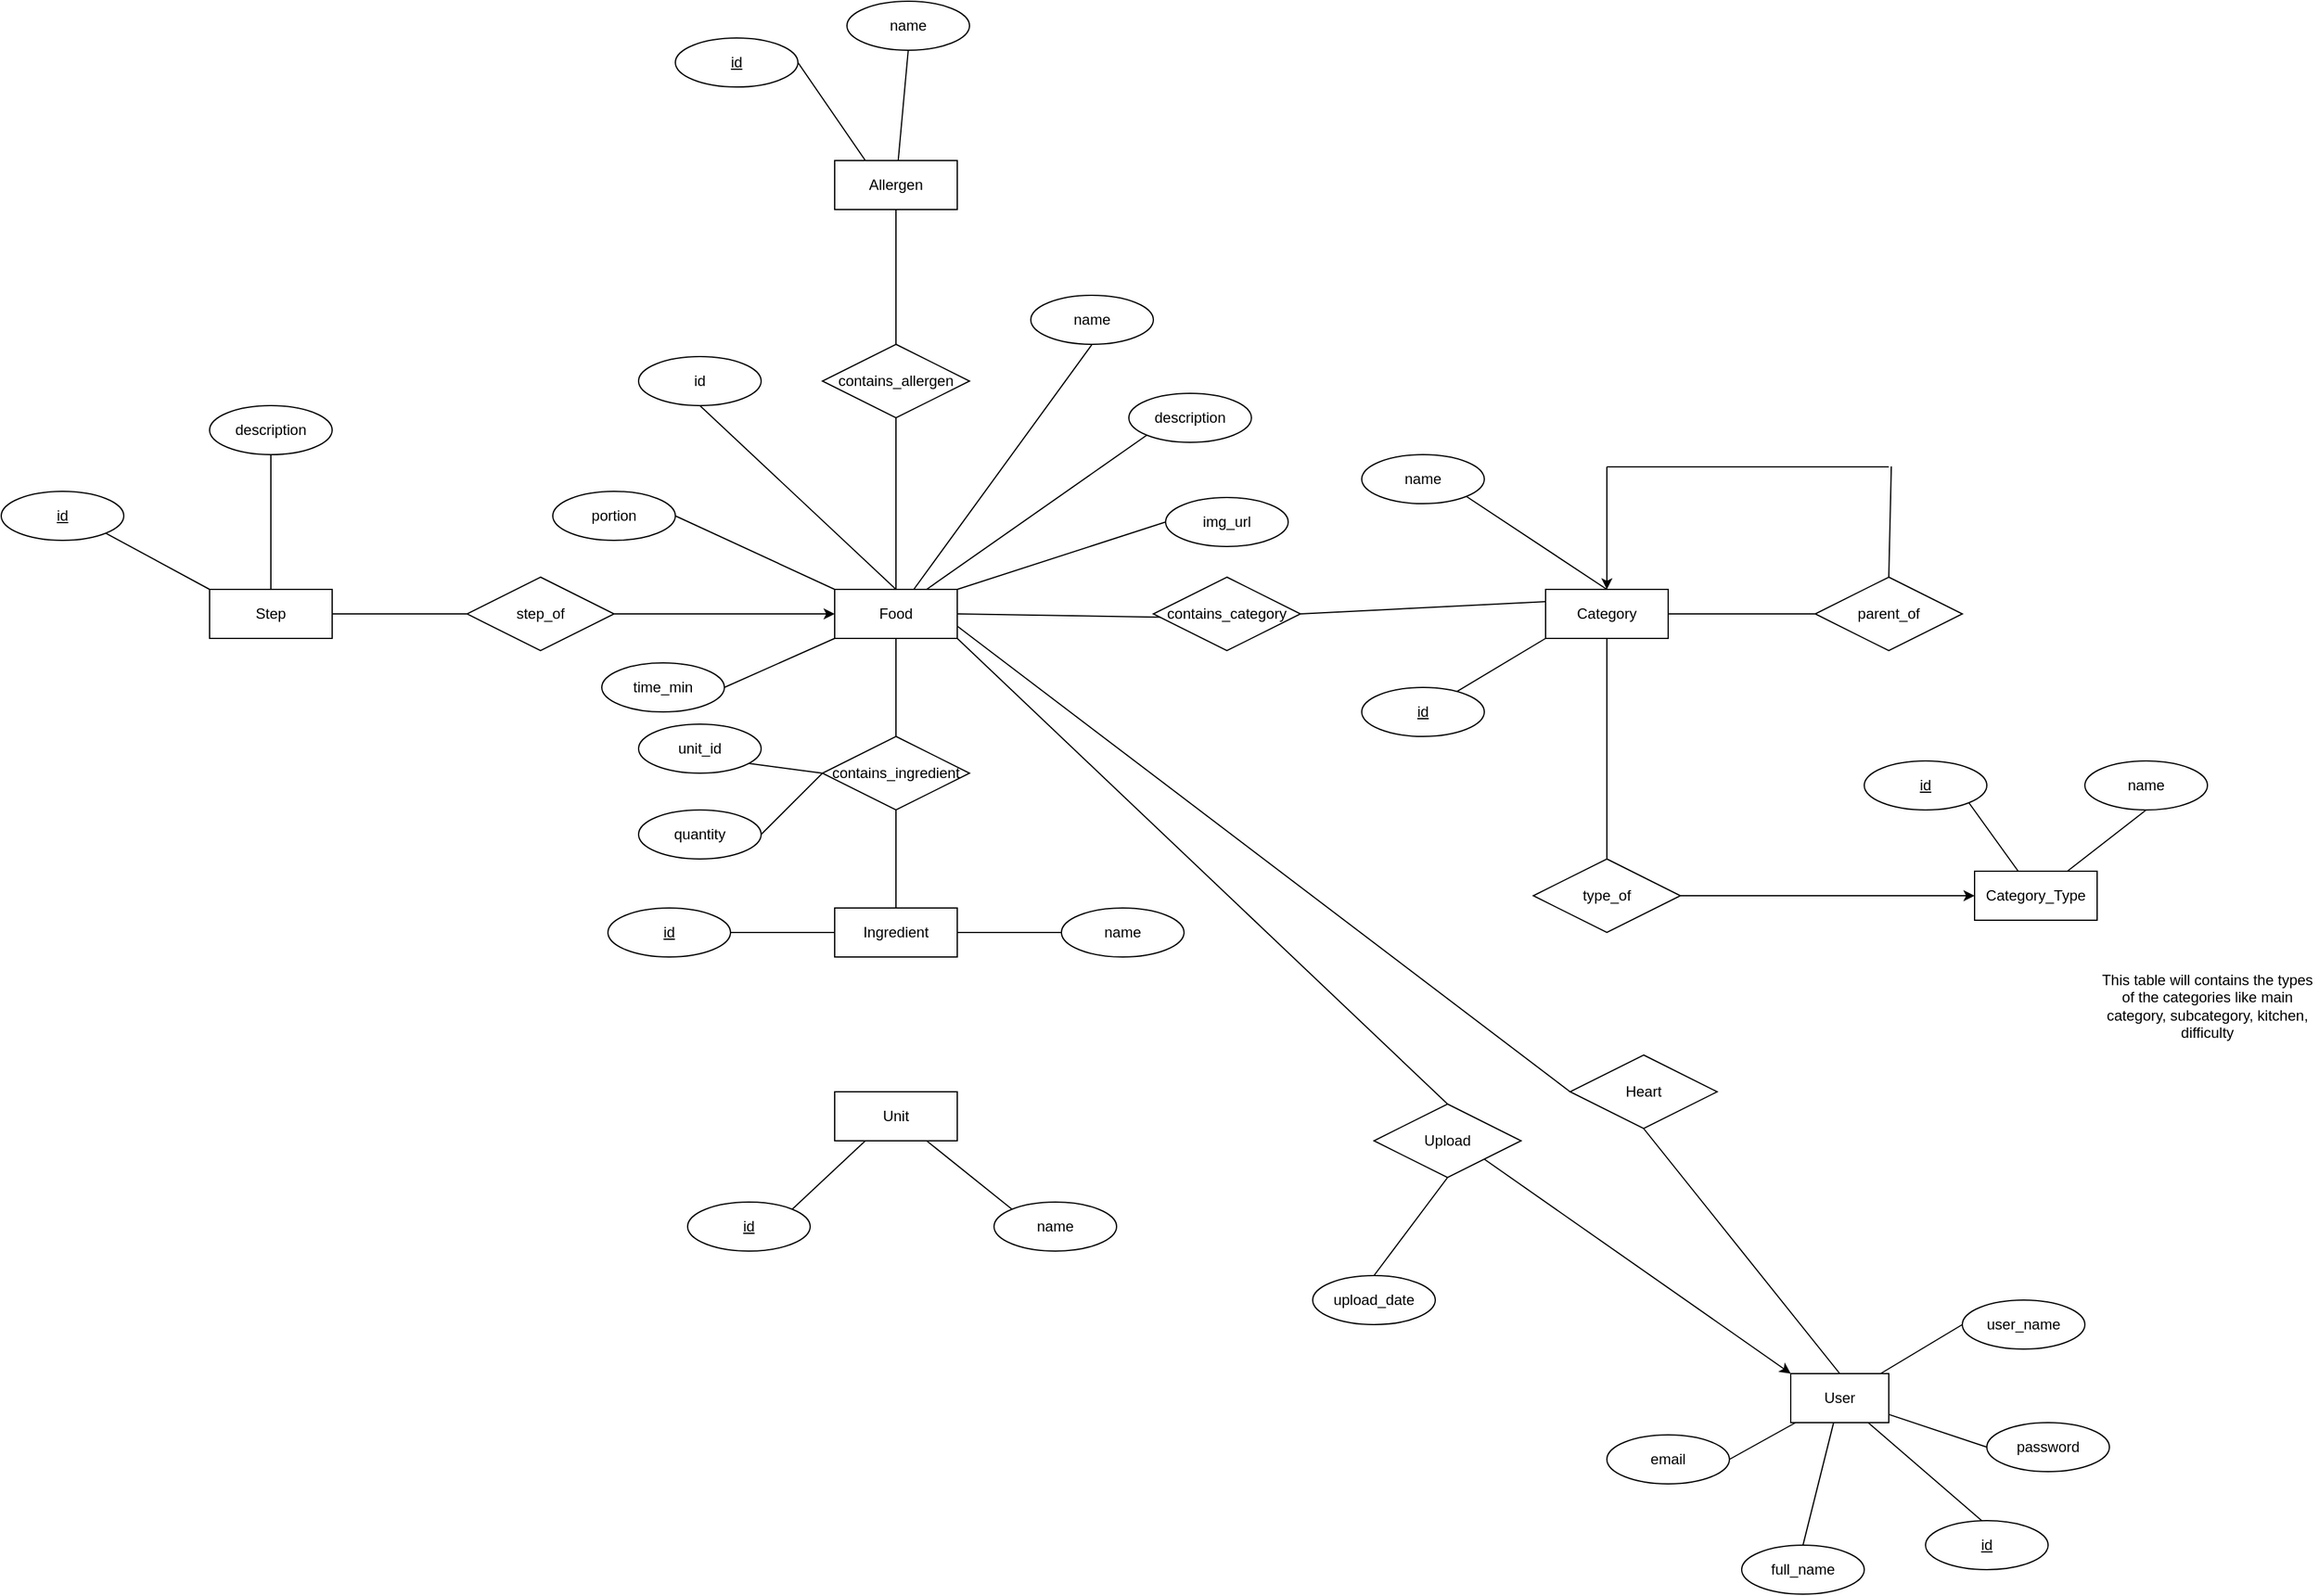 <mxfile>
    <diagram id="SOeesdrJ8Lerc-4RfN0z" name="Page-1">
        <mxGraphModel dx="693" dy="469" grid="1" gridSize="10" guides="1" tooltips="1" connect="1" arrows="1" fold="1" page="1" pageScale="1" pageWidth="2336" pageHeight="1654" math="0" shadow="0">
            <root>
                <mxCell id="0"/>
                <mxCell id="1" parent="0"/>
                <mxCell id="48" style="edgeStyle=none;html=1;entryX=0;entryY=0.5;entryDx=0;entryDy=0;endArrow=none;endFill=0;startArrow=none;startFill=0;exitX=1;exitY=0.75;exitDx=0;exitDy=0;" parent="1" source="58" target="47" edge="1">
                    <mxGeometry relative="1" as="geometry">
                        <mxPoint x="1240" y="900" as="sourcePoint"/>
                    </mxGeometry>
                </mxCell>
                <mxCell id="15" value="User" style="whiteSpace=wrap;html=1;align=center;" parent="1" vertex="1">
                    <mxGeometry x="1660" y="1290" width="80" height="40" as="geometry"/>
                </mxCell>
                <mxCell id="32" style="edgeStyle=none;html=1;exitX=1;exitY=1;exitDx=0;exitDy=0;endArrow=none;endFill=0;" parent="1" source="16" target="15" edge="1">
                    <mxGeometry relative="1" as="geometry"/>
                </mxCell>
                <mxCell id="16" value="id" style="ellipse;whiteSpace=wrap;html=1;align=center;fontStyle=4" parent="1" vertex="1">
                    <mxGeometry x="1770" y="1410" width="100" height="40" as="geometry"/>
                </mxCell>
                <mxCell id="33" style="edgeStyle=none;html=1;exitX=0;exitY=0.5;exitDx=0;exitDy=0;endArrow=none;endFill=0;" parent="1" source="17" target="15" edge="1">
                    <mxGeometry relative="1" as="geometry"/>
                </mxCell>
                <mxCell id="17" value="user_name" style="ellipse;whiteSpace=wrap;html=1;align=center;" parent="1" vertex="1">
                    <mxGeometry x="1800" y="1230" width="100" height="40" as="geometry"/>
                </mxCell>
                <mxCell id="34" style="edgeStyle=none;html=1;exitX=0;exitY=0.5;exitDx=0;exitDy=0;endArrow=none;endFill=0;" parent="1" source="18" target="15" edge="1">
                    <mxGeometry relative="1" as="geometry"/>
                </mxCell>
                <mxCell id="18" value="password" style="ellipse;whiteSpace=wrap;html=1;align=center;" parent="1" vertex="1">
                    <mxGeometry x="1820" y="1330" width="100" height="40" as="geometry"/>
                </mxCell>
                <mxCell id="35" style="edgeStyle=none;html=1;exitX=0.5;exitY=0;exitDx=0;exitDy=0;endArrow=none;endFill=0;" parent="1" source="19" target="15" edge="1">
                    <mxGeometry relative="1" as="geometry"/>
                </mxCell>
                <mxCell id="19" value="full_name" style="ellipse;whiteSpace=wrap;html=1;align=center;" parent="1" vertex="1">
                    <mxGeometry x="1620" y="1430" width="100" height="40" as="geometry"/>
                </mxCell>
                <mxCell id="31" style="edgeStyle=none;html=1;exitX=1;exitY=0.5;exitDx=0;exitDy=0;endArrow=none;endFill=0;" parent="1" source="20" target="15" edge="1">
                    <mxGeometry relative="1" as="geometry"/>
                </mxCell>
                <mxCell id="20" value="email" style="ellipse;whiteSpace=wrap;html=1;align=center;" parent="1" vertex="1">
                    <mxGeometry x="1510" y="1340" width="100" height="40" as="geometry"/>
                </mxCell>
                <mxCell id="45" style="edgeStyle=none;html=1;exitX=0.5;exitY=0;exitDx=0;exitDy=0;endArrow=none;endFill=0;entryX=1;entryY=1;entryDx=0;entryDy=0;" parent="1" source="44" edge="1" target="58">
                    <mxGeometry relative="1" as="geometry">
                        <mxPoint x="1380" y="1032.286" as="targetPoint"/>
                    </mxGeometry>
                </mxCell>
                <mxCell id="46" style="edgeStyle=none;html=1;exitX=1;exitY=1;exitDx=0;exitDy=0;entryX=0;entryY=0;entryDx=0;entryDy=0;endArrow=classic;endFill=1;" parent="1" source="44" target="15" edge="1">
                    <mxGeometry relative="1" as="geometry"/>
                </mxCell>
                <mxCell id="44" value="Upload" style="shape=rhombus;perimeter=rhombusPerimeter;whiteSpace=wrap;html=1;align=center;" parent="1" vertex="1">
                    <mxGeometry x="1320" y="1070" width="120" height="60" as="geometry"/>
                </mxCell>
                <mxCell id="49" style="edgeStyle=none;html=1;exitX=0.5;exitY=1;exitDx=0;exitDy=0;entryX=0.5;entryY=0;entryDx=0;entryDy=0;endArrow=none;endFill=0;" parent="1" source="47" target="15" edge="1">
                    <mxGeometry relative="1" as="geometry"/>
                </mxCell>
                <mxCell id="47" value="Heart" style="shape=rhombus;perimeter=rhombusPerimeter;whiteSpace=wrap;html=1;align=center;" parent="1" vertex="1">
                    <mxGeometry x="1480" y="1030" width="120" height="60" as="geometry"/>
                </mxCell>
                <mxCell id="57" style="edgeStyle=none;html=1;exitX=0.5;exitY=0;exitDx=0;exitDy=0;startArrow=none;startFill=0;endArrow=none;endFill=0;entryX=0.5;entryY=1;entryDx=0;entryDy=0;" parent="1" source="56" target="44" edge="1">
                    <mxGeometry relative="1" as="geometry"/>
                </mxCell>
                <mxCell id="56" value="upload_date" style="ellipse;whiteSpace=wrap;html=1;align=center;" parent="1" vertex="1">
                    <mxGeometry x="1270" y="1210" width="100" height="40" as="geometry"/>
                </mxCell>
                <mxCell id="78" style="edgeStyle=none;html=1;exitX=1;exitY=0;exitDx=0;exitDy=0;entryX=0;entryY=0.5;entryDx=0;entryDy=0;endArrow=none;endFill=0;" parent="1" source="58" target="77" edge="1">
                    <mxGeometry relative="1" as="geometry"/>
                </mxCell>
                <mxCell id="131" style="edgeStyle=none;html=1;exitX=1;exitY=0.5;exitDx=0;exitDy=0;entryX=0.079;entryY=0.546;entryDx=0;entryDy=0;entryPerimeter=0;startArrow=none;startFill=0;endArrow=none;endFill=0;" edge="1" parent="1" source="58" target="130">
                    <mxGeometry relative="1" as="geometry"/>
                </mxCell>
                <mxCell id="58" value="Food" style="whiteSpace=wrap;html=1;align=center;" parent="1" vertex="1">
                    <mxGeometry x="880" y="650" width="100" height="40" as="geometry"/>
                </mxCell>
                <mxCell id="75" style="edgeStyle=none;html=1;exitX=0.5;exitY=1;exitDx=0;exitDy=0;endArrow=none;endFill=0;" parent="1" source="59" target="58" edge="1">
                    <mxGeometry relative="1" as="geometry"/>
                </mxCell>
                <mxCell id="59" value="name" style="ellipse;whiteSpace=wrap;html=1;align=center;" parent="1" vertex="1">
                    <mxGeometry x="1040" y="410" width="100" height="40" as="geometry"/>
                </mxCell>
                <mxCell id="74" style="edgeStyle=none;html=1;exitX=0.5;exitY=1;exitDx=0;exitDy=0;entryX=0.5;entryY=0;entryDx=0;entryDy=0;endArrow=none;endFill=0;" parent="1" source="60" target="58" edge="1">
                    <mxGeometry relative="1" as="geometry"/>
                </mxCell>
                <mxCell id="60" value="id" style="ellipse;whiteSpace=wrap;html=1;align=center;" parent="1" vertex="1">
                    <mxGeometry x="720" y="460" width="100" height="40" as="geometry"/>
                </mxCell>
                <mxCell id="76" style="edgeStyle=none;html=1;exitX=0;exitY=1;exitDx=0;exitDy=0;entryX=0.75;entryY=0;entryDx=0;entryDy=0;endArrow=none;endFill=0;" parent="1" source="61" target="58" edge="1">
                    <mxGeometry relative="1" as="geometry"/>
                </mxCell>
                <mxCell id="61" value="description" style="ellipse;whiteSpace=wrap;html=1;align=center;" parent="1" vertex="1">
                    <mxGeometry x="1120" y="490" width="100" height="40" as="geometry"/>
                </mxCell>
                <mxCell id="94" style="edgeStyle=none;html=1;exitX=1;exitY=0.5;exitDx=0;exitDy=0;entryX=0;entryY=0.5;entryDx=0;entryDy=0;endArrow=none;endFill=0;" edge="1" parent="1" source="63" target="93">
                    <mxGeometry relative="1" as="geometry"/>
                </mxCell>
                <mxCell id="97" style="edgeStyle=none;html=1;exitX=0.5;exitY=0;exitDx=0;exitDy=0;endArrow=none;endFill=0;startArrow=classic;startFill=1;" edge="1" parent="1" source="63">
                    <mxGeometry relative="1" as="geometry">
                        <mxPoint x="1510" y="550" as="targetPoint"/>
                    </mxGeometry>
                </mxCell>
                <mxCell id="63" value="Category" style="whiteSpace=wrap;html=1;align=center;" parent="1" vertex="1">
                    <mxGeometry x="1460" y="650" width="100" height="40" as="geometry"/>
                </mxCell>
                <mxCell id="66" value="id" style="ellipse;whiteSpace=wrap;html=1;align=center;fontStyle=4;" parent="1" vertex="1">
                    <mxGeometry x="1310" y="730" width="100" height="40" as="geometry"/>
                </mxCell>
                <mxCell id="67" value="name" style="ellipse;whiteSpace=wrap;html=1;align=center;" parent="1" vertex="1">
                    <mxGeometry x="1310" y="540" width="100" height="40" as="geometry"/>
                </mxCell>
                <mxCell id="71" value="" style="endArrow=none;html=1;rounded=0;entryX=0;entryY=1;entryDx=0;entryDy=0;" parent="1" source="66" target="63" edge="1">
                    <mxGeometry relative="1" as="geometry">
                        <mxPoint x="1420" y="650" as="sourcePoint"/>
                        <mxPoint x="1580" y="650" as="targetPoint"/>
                    </mxGeometry>
                </mxCell>
                <mxCell id="72" value="" style="endArrow=none;html=1;rounded=0;exitX=1;exitY=1;exitDx=0;exitDy=0;entryX=0.5;entryY=0;entryDx=0;entryDy=0;" parent="1" source="67" target="63" edge="1">
                    <mxGeometry relative="1" as="geometry">
                        <mxPoint x="1450.004" y="600.005" as="sourcePoint"/>
                        <mxPoint x="1494.78" y="635.81" as="targetPoint"/>
                    </mxGeometry>
                </mxCell>
                <mxCell id="77" value="img_url" style="ellipse;whiteSpace=wrap;html=1;align=center;" parent="1" vertex="1">
                    <mxGeometry x="1150" y="575" width="100" height="40" as="geometry"/>
                </mxCell>
                <mxCell id="80" style="edgeStyle=none;html=1;exitX=1;exitY=0.5;exitDx=0;exitDy=0;entryX=0;entryY=0;entryDx=0;entryDy=0;endArrow=none;endFill=0;" parent="1" source="79" target="58" edge="1">
                    <mxGeometry relative="1" as="geometry"/>
                </mxCell>
                <mxCell id="79" value="portion" style="ellipse;whiteSpace=wrap;html=1;align=center;" parent="1" vertex="1">
                    <mxGeometry x="650" y="570" width="100" height="40" as="geometry"/>
                </mxCell>
                <mxCell id="82" style="edgeStyle=none;html=1;exitX=1;exitY=0.5;exitDx=0;exitDy=0;entryX=0;entryY=1;entryDx=0;entryDy=0;endArrow=none;endFill=0;" parent="1" source="81" target="58" edge="1">
                    <mxGeometry relative="1" as="geometry"/>
                </mxCell>
                <mxCell id="81" value="time_min" style="ellipse;whiteSpace=wrap;html=1;align=center;" parent="1" vertex="1">
                    <mxGeometry x="690" y="710" width="100" height="40" as="geometry"/>
                </mxCell>
                <mxCell id="91" style="edgeStyle=none;html=1;exitX=0;exitY=0.5;exitDx=0;exitDy=0;entryX=1;entryY=0.5;entryDx=0;entryDy=0;endArrow=none;endFill=0;startArrow=classic;startFill=1;" edge="1" parent="1" source="85" target="90">
                    <mxGeometry relative="1" as="geometry"/>
                </mxCell>
                <mxCell id="85" value="Category_Type" style="whiteSpace=wrap;html=1;align=center;" vertex="1" parent="1">
                    <mxGeometry x="1810" y="880" width="100" height="40" as="geometry"/>
                </mxCell>
                <mxCell id="88" style="edgeStyle=none;html=1;exitX=1;exitY=1;exitDx=0;exitDy=0;endArrow=none;endFill=0;" edge="1" parent="1" source="86" target="85">
                    <mxGeometry relative="1" as="geometry"/>
                </mxCell>
                <mxCell id="86" value="id" style="ellipse;whiteSpace=wrap;html=1;align=center;fontStyle=4;" vertex="1" parent="1">
                    <mxGeometry x="1720" y="790" width="100" height="40" as="geometry"/>
                </mxCell>
                <mxCell id="89" style="edgeStyle=none;html=1;exitX=0.5;exitY=1;exitDx=0;exitDy=0;endArrow=none;endFill=0;" edge="1" parent="1" source="87" target="85">
                    <mxGeometry relative="1" as="geometry"/>
                </mxCell>
                <mxCell id="87" value="name" style="ellipse;whiteSpace=wrap;html=1;align=center;" vertex="1" parent="1">
                    <mxGeometry x="1900" y="790" width="100" height="40" as="geometry"/>
                </mxCell>
                <mxCell id="92" style="edgeStyle=none;html=1;exitX=0.5;exitY=0;exitDx=0;exitDy=0;entryX=0.5;entryY=1;entryDx=0;entryDy=0;endArrow=none;endFill=0;" edge="1" parent="1" source="90" target="63">
                    <mxGeometry relative="1" as="geometry"/>
                </mxCell>
                <mxCell id="90" value="type_of" style="shape=rhombus;perimeter=rhombusPerimeter;whiteSpace=wrap;html=1;align=center;" vertex="1" parent="1">
                    <mxGeometry x="1450" y="870" width="120" height="60" as="geometry"/>
                </mxCell>
                <mxCell id="95" style="edgeStyle=none;html=1;exitX=0.5;exitY=0;exitDx=0;exitDy=0;endArrow=none;endFill=0;entryX=1.009;entryY=0.46;entryDx=0;entryDy=0;entryPerimeter=0;" edge="1" parent="1" source="93" target="96">
                    <mxGeometry relative="1" as="geometry">
                        <mxPoint x="1740" y="560" as="targetPoint"/>
                    </mxGeometry>
                </mxCell>
                <mxCell id="93" value="parent_of" style="shape=rhombus;perimeter=rhombusPerimeter;whiteSpace=wrap;html=1;align=center;" vertex="1" parent="1">
                    <mxGeometry x="1680" y="640" width="120" height="60" as="geometry"/>
                </mxCell>
                <mxCell id="96" value="" style="line;strokeWidth=1;rotatable=0;dashed=0;labelPosition=right;align=left;verticalAlign=middle;spacingTop=0;spacingLeft=6;points=[];portConstraint=eastwest;" vertex="1" parent="1">
                    <mxGeometry x="1510" y="545" width="230" height="10" as="geometry"/>
                </mxCell>
                <mxCell id="135" style="edgeStyle=none;html=1;exitX=0.5;exitY=1;exitDx=0;exitDy=0;entryX=0.5;entryY=0;entryDx=0;entryDy=0;startArrow=none;startFill=0;endArrow=none;endFill=0;" edge="1" parent="1" source="98" target="133">
                    <mxGeometry relative="1" as="geometry"/>
                </mxCell>
                <mxCell id="98" value="Allergen" style="whiteSpace=wrap;html=1;align=center;" vertex="1" parent="1">
                    <mxGeometry x="880" y="300" width="100" height="40" as="geometry"/>
                </mxCell>
                <mxCell id="102" style="edgeStyle=none;html=1;exitX=1;exitY=0.5;exitDx=0;exitDy=0;entryX=0.25;entryY=0;entryDx=0;entryDy=0;startArrow=none;startFill=0;endArrow=none;endFill=0;" edge="1" parent="1" source="100" target="98">
                    <mxGeometry relative="1" as="geometry"/>
                </mxCell>
                <mxCell id="100" value="id" style="ellipse;whiteSpace=wrap;html=1;align=center;fontStyle=4;" vertex="1" parent="1">
                    <mxGeometry x="750" y="200" width="100" height="40" as="geometry"/>
                </mxCell>
                <mxCell id="103" style="edgeStyle=none;html=1;exitX=0.5;exitY=1;exitDx=0;exitDy=0;startArrow=none;startFill=0;endArrow=none;endFill=0;" edge="1" parent="1" source="101" target="98">
                    <mxGeometry relative="1" as="geometry"/>
                </mxCell>
                <mxCell id="101" value="name" style="ellipse;whiteSpace=wrap;html=1;align=center;" vertex="1" parent="1">
                    <mxGeometry x="890" y="170" width="100" height="40" as="geometry"/>
                </mxCell>
                <mxCell id="104" value="Ingredient" style="whiteSpace=wrap;html=1;align=center;" vertex="1" parent="1">
                    <mxGeometry x="880" y="910" width="100" height="40" as="geometry"/>
                </mxCell>
                <mxCell id="107" style="edgeStyle=none;html=1;exitX=1;exitY=0.5;exitDx=0;exitDy=0;entryX=0;entryY=0.5;entryDx=0;entryDy=0;startArrow=none;startFill=0;endArrow=none;endFill=0;" edge="1" parent="1" source="105" target="104">
                    <mxGeometry relative="1" as="geometry"/>
                </mxCell>
                <mxCell id="105" value="id" style="ellipse;whiteSpace=wrap;html=1;align=center;fontStyle=4;" vertex="1" parent="1">
                    <mxGeometry x="695" y="910" width="100" height="40" as="geometry"/>
                </mxCell>
                <mxCell id="108" style="edgeStyle=none;html=1;exitX=0;exitY=0.5;exitDx=0;exitDy=0;entryX=1;entryY=0.5;entryDx=0;entryDy=0;startArrow=none;startFill=0;endArrow=none;endFill=0;" edge="1" parent="1" source="106" target="104">
                    <mxGeometry relative="1" as="geometry"/>
                </mxCell>
                <mxCell id="106" value="name" style="ellipse;whiteSpace=wrap;html=1;align=center;" vertex="1" parent="1">
                    <mxGeometry x="1065" y="910" width="100" height="40" as="geometry"/>
                </mxCell>
                <mxCell id="111" style="edgeStyle=none;html=1;exitX=0.5;exitY=0;exitDx=0;exitDy=0;entryX=0.5;entryY=1;entryDx=0;entryDy=0;startArrow=none;startFill=0;endArrow=none;endFill=0;" edge="1" parent="1" source="110" target="58">
                    <mxGeometry relative="1" as="geometry"/>
                </mxCell>
                <mxCell id="112" style="edgeStyle=none;html=1;exitX=0.5;exitY=1;exitDx=0;exitDy=0;entryX=0.5;entryY=0;entryDx=0;entryDy=0;startArrow=none;startFill=0;endArrow=none;endFill=0;" edge="1" parent="1" source="110" target="104">
                    <mxGeometry relative="1" as="geometry"/>
                </mxCell>
                <mxCell id="115" style="edgeStyle=none;html=1;exitX=0;exitY=0.5;exitDx=0;exitDy=0;entryX=1;entryY=0.5;entryDx=0;entryDy=0;startArrow=none;startFill=0;endArrow=none;endFill=0;" edge="1" parent="1" source="110" target="113">
                    <mxGeometry relative="1" as="geometry"/>
                </mxCell>
                <mxCell id="116" style="edgeStyle=none;html=1;exitX=0;exitY=0.5;exitDx=0;exitDy=0;entryX=0;entryY=0.5;entryDx=0;entryDy=0;startArrow=none;startFill=0;endArrow=none;endFill=0;" edge="1" parent="1" source="110" target="114">
                    <mxGeometry relative="1" as="geometry"/>
                </mxCell>
                <mxCell id="110" value="contains_ingredient" style="shape=rhombus;perimeter=rhombusPerimeter;whiteSpace=wrap;html=1;align=center;" vertex="1" parent="1">
                    <mxGeometry x="870" y="770" width="120" height="60" as="geometry"/>
                </mxCell>
                <mxCell id="113" value="quantity" style="ellipse;whiteSpace=wrap;html=1;align=center;" vertex="1" parent="1">
                    <mxGeometry x="720" y="830" width="100" height="40" as="geometry"/>
                </mxCell>
                <mxCell id="114" value="unit_id" style="ellipse;whiteSpace=wrap;html=1;align=center;" vertex="1" parent="1">
                    <mxGeometry x="720" y="760" width="100" height="40" as="geometry"/>
                </mxCell>
                <mxCell id="117" value="Unit" style="whiteSpace=wrap;html=1;align=center;" vertex="1" parent="1">
                    <mxGeometry x="880" y="1060" width="100" height="40" as="geometry"/>
                </mxCell>
                <mxCell id="120" style="edgeStyle=none;html=1;exitX=1;exitY=0;exitDx=0;exitDy=0;entryX=0.25;entryY=1;entryDx=0;entryDy=0;startArrow=none;startFill=0;endArrow=none;endFill=0;" edge="1" parent="1" source="118" target="117">
                    <mxGeometry relative="1" as="geometry"/>
                </mxCell>
                <mxCell id="118" value="id" style="ellipse;whiteSpace=wrap;html=1;align=center;fontStyle=4;" vertex="1" parent="1">
                    <mxGeometry x="760" y="1150" width="100" height="40" as="geometry"/>
                </mxCell>
                <mxCell id="121" style="edgeStyle=none;html=1;exitX=0;exitY=0;exitDx=0;exitDy=0;entryX=0.75;entryY=1;entryDx=0;entryDy=0;startArrow=none;startFill=0;endArrow=none;endFill=0;" edge="1" parent="1" source="119" target="117">
                    <mxGeometry relative="1" as="geometry"/>
                </mxCell>
                <mxCell id="119" value="name" style="ellipse;whiteSpace=wrap;html=1;align=center;" vertex="1" parent="1">
                    <mxGeometry x="1010" y="1150" width="100" height="40" as="geometry"/>
                </mxCell>
                <mxCell id="128" style="edgeStyle=none;html=1;exitX=1;exitY=0.5;exitDx=0;exitDy=0;entryX=0;entryY=0.5;entryDx=0;entryDy=0;startArrow=none;startFill=0;endArrow=none;endFill=0;" edge="1" parent="1" source="122" target="127">
                    <mxGeometry relative="1" as="geometry">
                        <Array as="points">
                            <mxPoint x="520" y="670"/>
                        </Array>
                    </mxGeometry>
                </mxCell>
                <mxCell id="122" value="Step" style="whiteSpace=wrap;html=1;align=center;" vertex="1" parent="1">
                    <mxGeometry x="370" y="650" width="100" height="40" as="geometry"/>
                </mxCell>
                <mxCell id="125" style="edgeStyle=none;html=1;exitX=1;exitY=1;exitDx=0;exitDy=0;entryX=0;entryY=0;entryDx=0;entryDy=0;startArrow=none;startFill=0;endArrow=none;endFill=0;" edge="1" parent="1" source="123" target="122">
                    <mxGeometry relative="1" as="geometry"/>
                </mxCell>
                <mxCell id="123" value="id" style="ellipse;whiteSpace=wrap;html=1;align=center;fontStyle=4;" vertex="1" parent="1">
                    <mxGeometry x="200" y="570" width="100" height="40" as="geometry"/>
                </mxCell>
                <mxCell id="126" style="edgeStyle=none;html=1;exitX=0.5;exitY=1;exitDx=0;exitDy=0;entryX=0.5;entryY=0;entryDx=0;entryDy=0;startArrow=none;startFill=0;endArrow=none;endFill=0;" edge="1" parent="1" source="124" target="122">
                    <mxGeometry relative="1" as="geometry"/>
                </mxCell>
                <mxCell id="124" value="description" style="ellipse;whiteSpace=wrap;html=1;align=center;" vertex="1" parent="1">
                    <mxGeometry x="370" y="500" width="100" height="40" as="geometry"/>
                </mxCell>
                <mxCell id="129" style="edgeStyle=none;html=1;exitX=1;exitY=0.5;exitDx=0;exitDy=0;entryX=0;entryY=0.5;entryDx=0;entryDy=0;startArrow=none;startFill=0;endArrow=classic;endFill=1;" edge="1" parent="1" source="127" target="58">
                    <mxGeometry relative="1" as="geometry"/>
                </mxCell>
                <mxCell id="127" value="step_of" style="shape=rhombus;perimeter=rhombusPerimeter;whiteSpace=wrap;html=1;align=center;" vertex="1" parent="1">
                    <mxGeometry x="580" y="640" width="120" height="60" as="geometry"/>
                </mxCell>
                <mxCell id="132" style="edgeStyle=none;html=1;exitX=1;exitY=0.5;exitDx=0;exitDy=0;entryX=0;entryY=0.25;entryDx=0;entryDy=0;startArrow=none;startFill=0;endArrow=none;endFill=0;" edge="1" parent="1" source="130" target="63">
                    <mxGeometry relative="1" as="geometry"/>
                </mxCell>
                <mxCell id="130" value="contains_category" style="shape=rhombus;perimeter=rhombusPerimeter;whiteSpace=wrap;html=1;align=center;" vertex="1" parent="1">
                    <mxGeometry x="1140" y="640" width="120" height="60" as="geometry"/>
                </mxCell>
                <mxCell id="136" style="edgeStyle=none;html=1;exitX=0.5;exitY=1;exitDx=0;exitDy=0;entryX=0.5;entryY=0;entryDx=0;entryDy=0;startArrow=none;startFill=0;endArrow=none;endFill=0;" edge="1" parent="1" source="133" target="58">
                    <mxGeometry relative="1" as="geometry"/>
                </mxCell>
                <mxCell id="133" value="contains_allergen" style="shape=rhombus;perimeter=rhombusPerimeter;whiteSpace=wrap;html=1;align=center;" vertex="1" parent="1">
                    <mxGeometry x="870" y="450" width="120" height="60" as="geometry"/>
                </mxCell>
                <mxCell id="140" value="This table will contains the types of the categories like main category, subcategory, kitchen, difficulty" style="text;html=1;strokeColor=none;fillColor=none;align=center;verticalAlign=middle;whiteSpace=wrap;rounded=0;" vertex="1" parent="1">
                    <mxGeometry x="1910" y="920" width="180" height="140" as="geometry"/>
                </mxCell>
            </root>
        </mxGraphModel>
    </diagram>
</mxfile>